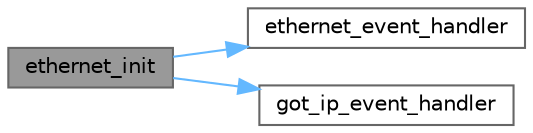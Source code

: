 digraph "ethernet_init"
{
 // LATEX_PDF_SIZE
  bgcolor="transparent";
  edge [fontname=Helvetica,fontsize=10,labelfontname=Helvetica,labelfontsize=10];
  node [fontname=Helvetica,fontsize=10,shape=box,height=0.2,width=0.4];
  rankdir="LR";
  Node1 [id="Node000001",label="ethernet_init",height=0.2,width=0.4,color="gray40", fillcolor="grey60", style="filled", fontcolor="black",tooltip="Initialize the W5500 Ethernet module."];
  Node1 -> Node2 [id="edge1_Node000001_Node000002",color="steelblue1",style="solid",tooltip=" "];
  Node2 [id="Node000002",label="ethernet_event_handler",height=0.2,width=0.4,color="grey40", fillcolor="white", style="filled",URL="$ethernet_8c.html#a2ae9912b161cb0e12abb084e5d2756c2",tooltip="Event handler for Ethernet events."];
  Node1 -> Node3 [id="edge2_Node000001_Node000003",color="steelblue1",style="solid",tooltip=" "];
  Node3 [id="Node000003",label="got_ip_event_handler",height=0.2,width=0.4,color="grey40", fillcolor="white", style="filled",URL="$ethernet_8c.html#a00e93e9c4cda2c8a6aac16b5bc195a09",tooltip=" "];
}
